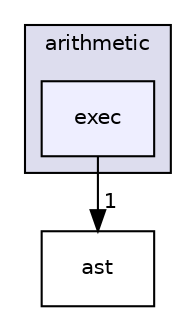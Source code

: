 digraph "src/expansion/arithmetic/exec" {
  compound=true
  node [ fontsize="10", fontname="Helvetica"];
  edge [ labelfontsize="10", labelfontname="Helvetica"];
  subgraph clusterdir_010f9079cfede3b8c653da20827fe8bb {
    graph [ bgcolor="#ddddee", pencolor="black", label="arithmetic" fontname="Helvetica", fontsize="10", URL="dir_010f9079cfede3b8c653da20827fe8bb.html"]
  dir_287830ca1a8d996b00ef9a96523a6f55 [shape=box, label="exec", style="filled", fillcolor="#eeeeff", pencolor="black", URL="dir_287830ca1a8d996b00ef9a96523a6f55.html"];
  }
  dir_0546505e63c2cc238cbe1b7ea2e4842e [shape=box label="ast" URL="dir_0546505e63c2cc238cbe1b7ea2e4842e.html"];
  dir_287830ca1a8d996b00ef9a96523a6f55->dir_0546505e63c2cc238cbe1b7ea2e4842e [headlabel="1", labeldistance=1.5 headhref="dir_000010_000009.html"];
}
